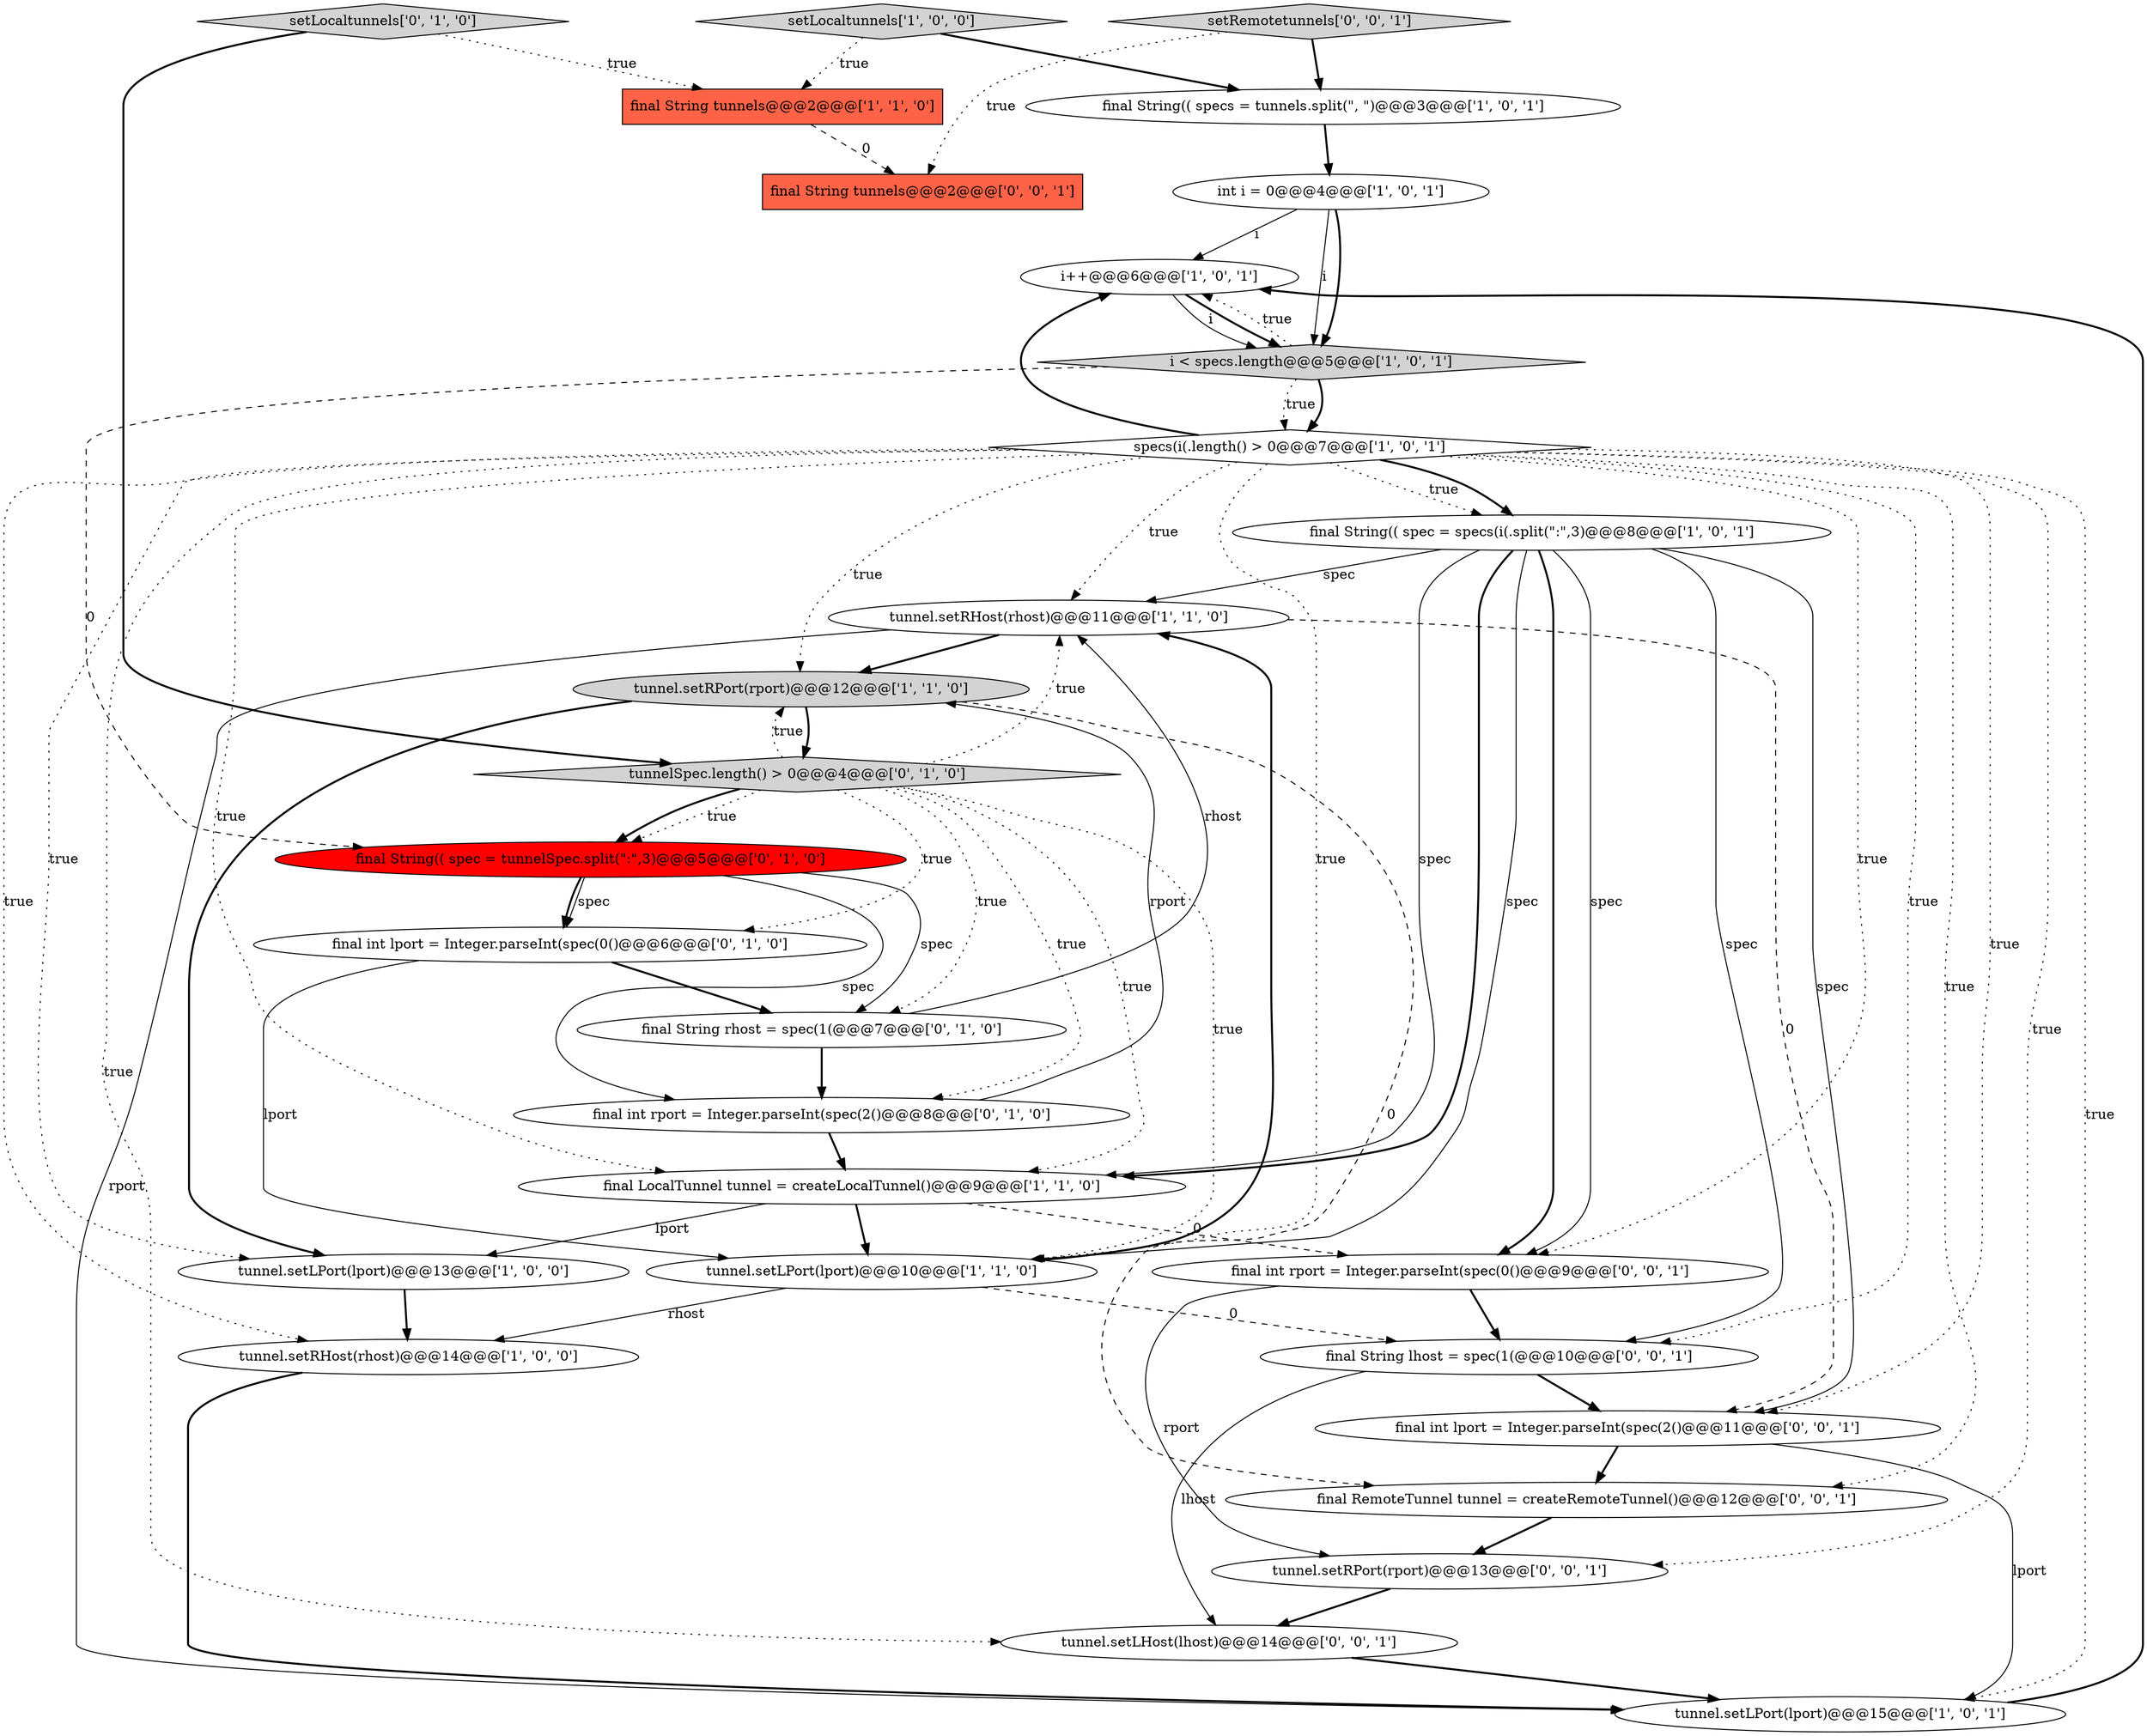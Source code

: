 digraph {
8 [style = filled, label = "i++@@@6@@@['1', '0', '1']", fillcolor = white, shape = ellipse image = "AAA0AAABBB1BBB"];
2 [style = filled, label = "final String(( spec = specs(i(.split(\":\",3)@@@8@@@['1', '0', '1']", fillcolor = white, shape = ellipse image = "AAA0AAABBB1BBB"];
13 [style = filled, label = "tunnel.setRHost(rhost)@@@11@@@['1', '1', '0']", fillcolor = white, shape = ellipse image = "AAA0AAABBB1BBB"];
26 [style = filled, label = "tunnel.setRPort(rport)@@@13@@@['0', '0', '1']", fillcolor = white, shape = ellipse image = "AAA0AAABBB3BBB"];
28 [style = filled, label = "final int lport = Integer.parseInt(spec(2()@@@11@@@['0', '0', '1']", fillcolor = white, shape = ellipse image = "AAA0AAABBB3BBB"];
17 [style = filled, label = "final String(( spec = tunnelSpec.split(\":\",3)@@@5@@@['0', '1', '0']", fillcolor = red, shape = ellipse image = "AAA1AAABBB2BBB"];
4 [style = filled, label = "tunnel.setLPort(lport)@@@13@@@['1', '0', '0']", fillcolor = white, shape = ellipse image = "AAA0AAABBB1BBB"];
24 [style = filled, label = "tunnel.setLHost(lhost)@@@14@@@['0', '0', '1']", fillcolor = white, shape = ellipse image = "AAA0AAABBB3BBB"];
14 [style = filled, label = "final String(( specs = tunnels.split(\", \")@@@3@@@['1', '0', '1']", fillcolor = white, shape = ellipse image = "AAA0AAABBB1BBB"];
23 [style = filled, label = "final RemoteTunnel tunnel = createRemoteTunnel()@@@12@@@['0', '0', '1']", fillcolor = white, shape = ellipse image = "AAA0AAABBB3BBB"];
25 [style = filled, label = "setRemotetunnels['0', '0', '1']", fillcolor = lightgray, shape = diamond image = "AAA0AAABBB3BBB"];
7 [style = filled, label = "specs(i(.length() > 0@@@7@@@['1', '0', '1']", fillcolor = white, shape = diamond image = "AAA0AAABBB1BBB"];
21 [style = filled, label = "final String tunnels@@@2@@@['0', '0', '1']", fillcolor = tomato, shape = box image = "AAA0AAABBB3BBB"];
22 [style = filled, label = "final String lhost = spec(1(@@@10@@@['0', '0', '1']", fillcolor = white, shape = ellipse image = "AAA0AAABBB3BBB"];
15 [style = filled, label = "tunnelSpec.length() > 0@@@4@@@['0', '1', '0']", fillcolor = lightgray, shape = diamond image = "AAA0AAABBB2BBB"];
20 [style = filled, label = "setLocaltunnels['0', '1', '0']", fillcolor = lightgray, shape = diamond image = "AAA0AAABBB2BBB"];
11 [style = filled, label = "tunnel.setRPort(rport)@@@12@@@['1', '1', '0']", fillcolor = lightgray, shape = ellipse image = "AAA0AAABBB1BBB"];
10 [style = filled, label = "tunnel.setRHost(rhost)@@@14@@@['1', '0', '0']", fillcolor = white, shape = ellipse image = "AAA0AAABBB1BBB"];
3 [style = filled, label = "final LocalTunnel tunnel = createLocalTunnel()@@@9@@@['1', '1', '0']", fillcolor = white, shape = ellipse image = "AAA0AAABBB1BBB"];
1 [style = filled, label = "tunnel.setLPort(lport)@@@10@@@['1', '1', '0']", fillcolor = white, shape = ellipse image = "AAA0AAABBB1BBB"];
9 [style = filled, label = "tunnel.setLPort(lport)@@@15@@@['1', '0', '1']", fillcolor = white, shape = ellipse image = "AAA0AAABBB1BBB"];
16 [style = filled, label = "final String rhost = spec(1(@@@7@@@['0', '1', '0']", fillcolor = white, shape = ellipse image = "AAA0AAABBB2BBB"];
19 [style = filled, label = "final int rport = Integer.parseInt(spec(2()@@@8@@@['0', '1', '0']", fillcolor = white, shape = ellipse image = "AAA0AAABBB2BBB"];
5 [style = filled, label = "final String tunnels@@@2@@@['1', '1', '0']", fillcolor = tomato, shape = box image = "AAA0AAABBB1BBB"];
27 [style = filled, label = "final int rport = Integer.parseInt(spec(0()@@@9@@@['0', '0', '1']", fillcolor = white, shape = ellipse image = "AAA0AAABBB3BBB"];
18 [style = filled, label = "final int lport = Integer.parseInt(spec(0()@@@6@@@['0', '1', '0']", fillcolor = white, shape = ellipse image = "AAA0AAABBB2BBB"];
0 [style = filled, label = "int i = 0@@@4@@@['1', '0', '1']", fillcolor = white, shape = ellipse image = "AAA0AAABBB1BBB"];
12 [style = filled, label = "i < specs.length@@@5@@@['1', '0', '1']", fillcolor = lightgray, shape = diamond image = "AAA0AAABBB1BBB"];
6 [style = filled, label = "setLocaltunnels['1', '0', '0']", fillcolor = lightgray, shape = diamond image = "AAA0AAABBB1BBB"];
4->10 [style = bold, label=""];
7->2 [style = dotted, label="true"];
2->22 [style = solid, label="spec"];
7->10 [style = dotted, label="true"];
25->21 [style = dotted, label="true"];
3->1 [style = bold, label=""];
1->10 [style = solid, label="rhost"];
0->12 [style = solid, label="i"];
12->8 [style = dotted, label="true"];
7->13 [style = dotted, label="true"];
0->12 [style = bold, label=""];
2->3 [style = bold, label=""];
11->4 [style = bold, label=""];
15->18 [style = dotted, label="true"];
3->27 [style = dashed, label="0"];
13->9 [style = solid, label="rport"];
23->26 [style = bold, label=""];
7->26 [style = dotted, label="true"];
12->17 [style = dashed, label="0"];
11->23 [style = dashed, label="0"];
22->28 [style = bold, label=""];
25->14 [style = bold, label=""];
7->9 [style = dotted, label="true"];
15->16 [style = dotted, label="true"];
16->19 [style = bold, label=""];
7->8 [style = bold, label=""];
9->8 [style = bold, label=""];
27->22 [style = bold, label=""];
13->11 [style = bold, label=""];
1->13 [style = bold, label=""];
26->24 [style = bold, label=""];
12->7 [style = bold, label=""];
19->11 [style = solid, label="rport"];
11->15 [style = bold, label=""];
16->13 [style = solid, label="rhost"];
2->28 [style = solid, label="spec"];
15->13 [style = dotted, label="true"];
7->24 [style = dotted, label="true"];
1->22 [style = dashed, label="0"];
15->17 [style = dotted, label="true"];
6->14 [style = bold, label=""];
22->24 [style = solid, label="lhost"];
15->3 [style = dotted, label="true"];
2->3 [style = solid, label="spec"];
20->5 [style = dotted, label="true"];
13->28 [style = dashed, label="0"];
15->17 [style = bold, label=""];
17->16 [style = solid, label="spec"];
17->18 [style = solid, label="spec"];
7->23 [style = dotted, label="true"];
7->11 [style = dotted, label="true"];
14->0 [style = bold, label=""];
17->19 [style = solid, label="spec"];
28->9 [style = solid, label="lport"];
7->28 [style = dotted, label="true"];
7->3 [style = dotted, label="true"];
28->23 [style = bold, label=""];
7->2 [style = bold, label=""];
15->19 [style = dotted, label="true"];
15->1 [style = dotted, label="true"];
7->4 [style = dotted, label="true"];
0->8 [style = solid, label="i"];
15->11 [style = dotted, label="true"];
7->27 [style = dotted, label="true"];
5->21 [style = dashed, label="0"];
2->27 [style = bold, label=""];
10->9 [style = bold, label=""];
27->26 [style = solid, label="rport"];
2->27 [style = solid, label="spec"];
2->13 [style = solid, label="spec"];
7->22 [style = dotted, label="true"];
12->7 [style = dotted, label="true"];
2->1 [style = solid, label="spec"];
3->4 [style = solid, label="lport"];
20->15 [style = bold, label=""];
8->12 [style = solid, label="i"];
19->3 [style = bold, label=""];
7->1 [style = dotted, label="true"];
8->12 [style = bold, label=""];
17->18 [style = bold, label=""];
24->9 [style = bold, label=""];
6->5 [style = dotted, label="true"];
18->1 [style = solid, label="lport"];
18->16 [style = bold, label=""];
}
